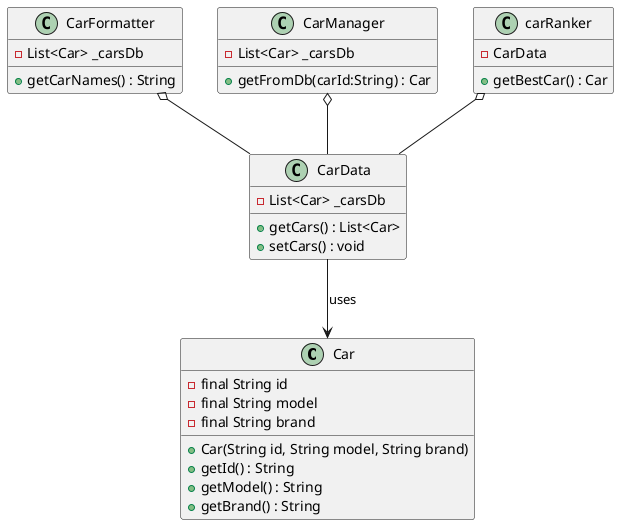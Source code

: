 @startuml SRP
class Car {
 - final String id 
 - final String model
 - final String brand
 + Car(String id, String model, String brand)
 +getId() : String
 +getModel() : String
 +getBrand() : String
}
class CarData
{
       - List<Car> _carsDb
       +getCars() : List<Car>
       +setCars() : void
}
class CarFormatter
{
       - List<Car> _carsDb
       +getCarNames() : String
}
class CarManager 
{
       - List<Car> _carsDb
       +getFromDb(carId:String) : Car
}
class carRanker
{
       -CarData
       +getBestCar() : Car
}

CarFormatter o-- CarData 
CarManager o-- CarData 
carRanker o-- CarData 
CarData --> Car : uses

@enduml